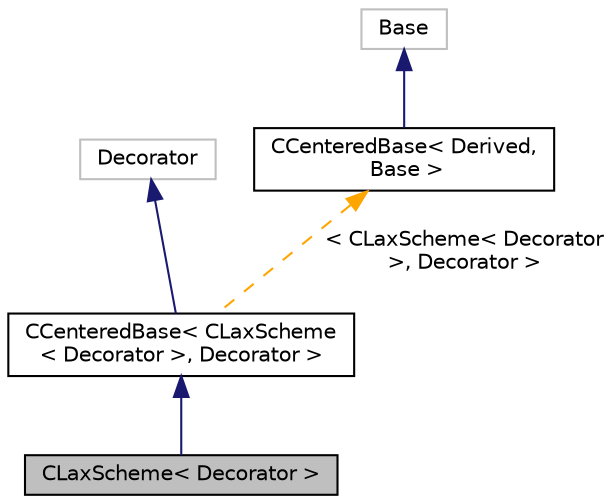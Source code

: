digraph "CLaxScheme&lt; Decorator &gt;"
{
 // LATEX_PDF_SIZE
  edge [fontname="Helvetica",fontsize="10",labelfontname="Helvetica",labelfontsize="10"];
  node [fontname="Helvetica",fontsize="10",shape=record];
  Node1 [label="CLaxScheme\< Decorator \>",height=0.2,width=0.4,color="black", fillcolor="grey75", style="filled", fontcolor="black",tooltip="Lax–Friedrichs 1st order scheme."];
  Node2 -> Node1 [dir="back",color="midnightblue",fontsize="10",style="solid",fontname="Helvetica"];
  Node2 [label="CCenteredBase\< CLaxScheme\l\< Decorator \>, Decorator \>",height=0.2,width=0.4,color="black", fillcolor="white", style="filled",URL="$classCCenteredBase.html",tooltip=" "];
  Node3 -> Node2 [dir="back",color="midnightblue",fontsize="10",style="solid",fontname="Helvetica"];
  Node3 [label="Decorator",height=0.2,width=0.4,color="grey75", fillcolor="white", style="filled",tooltip=" "];
  Node4 -> Node2 [dir="back",color="orange",fontsize="10",style="dashed",label=" \< CLaxScheme\< Decorator\l \>, Decorator \>" ,fontname="Helvetica"];
  Node4 [label="CCenteredBase\< Derived,\l Base \>",height=0.2,width=0.4,color="black", fillcolor="white", style="filled",URL="$classCCenteredBase.html",tooltip="Base class for Centered schemes, derived classes implement the dissipation term in a const \"finalizeF..."];
  Node5 -> Node4 [dir="back",color="midnightblue",fontsize="10",style="solid",fontname="Helvetica"];
  Node5 [label="Base",height=0.2,width=0.4,color="grey75", fillcolor="white", style="filled",tooltip=" "];
}
